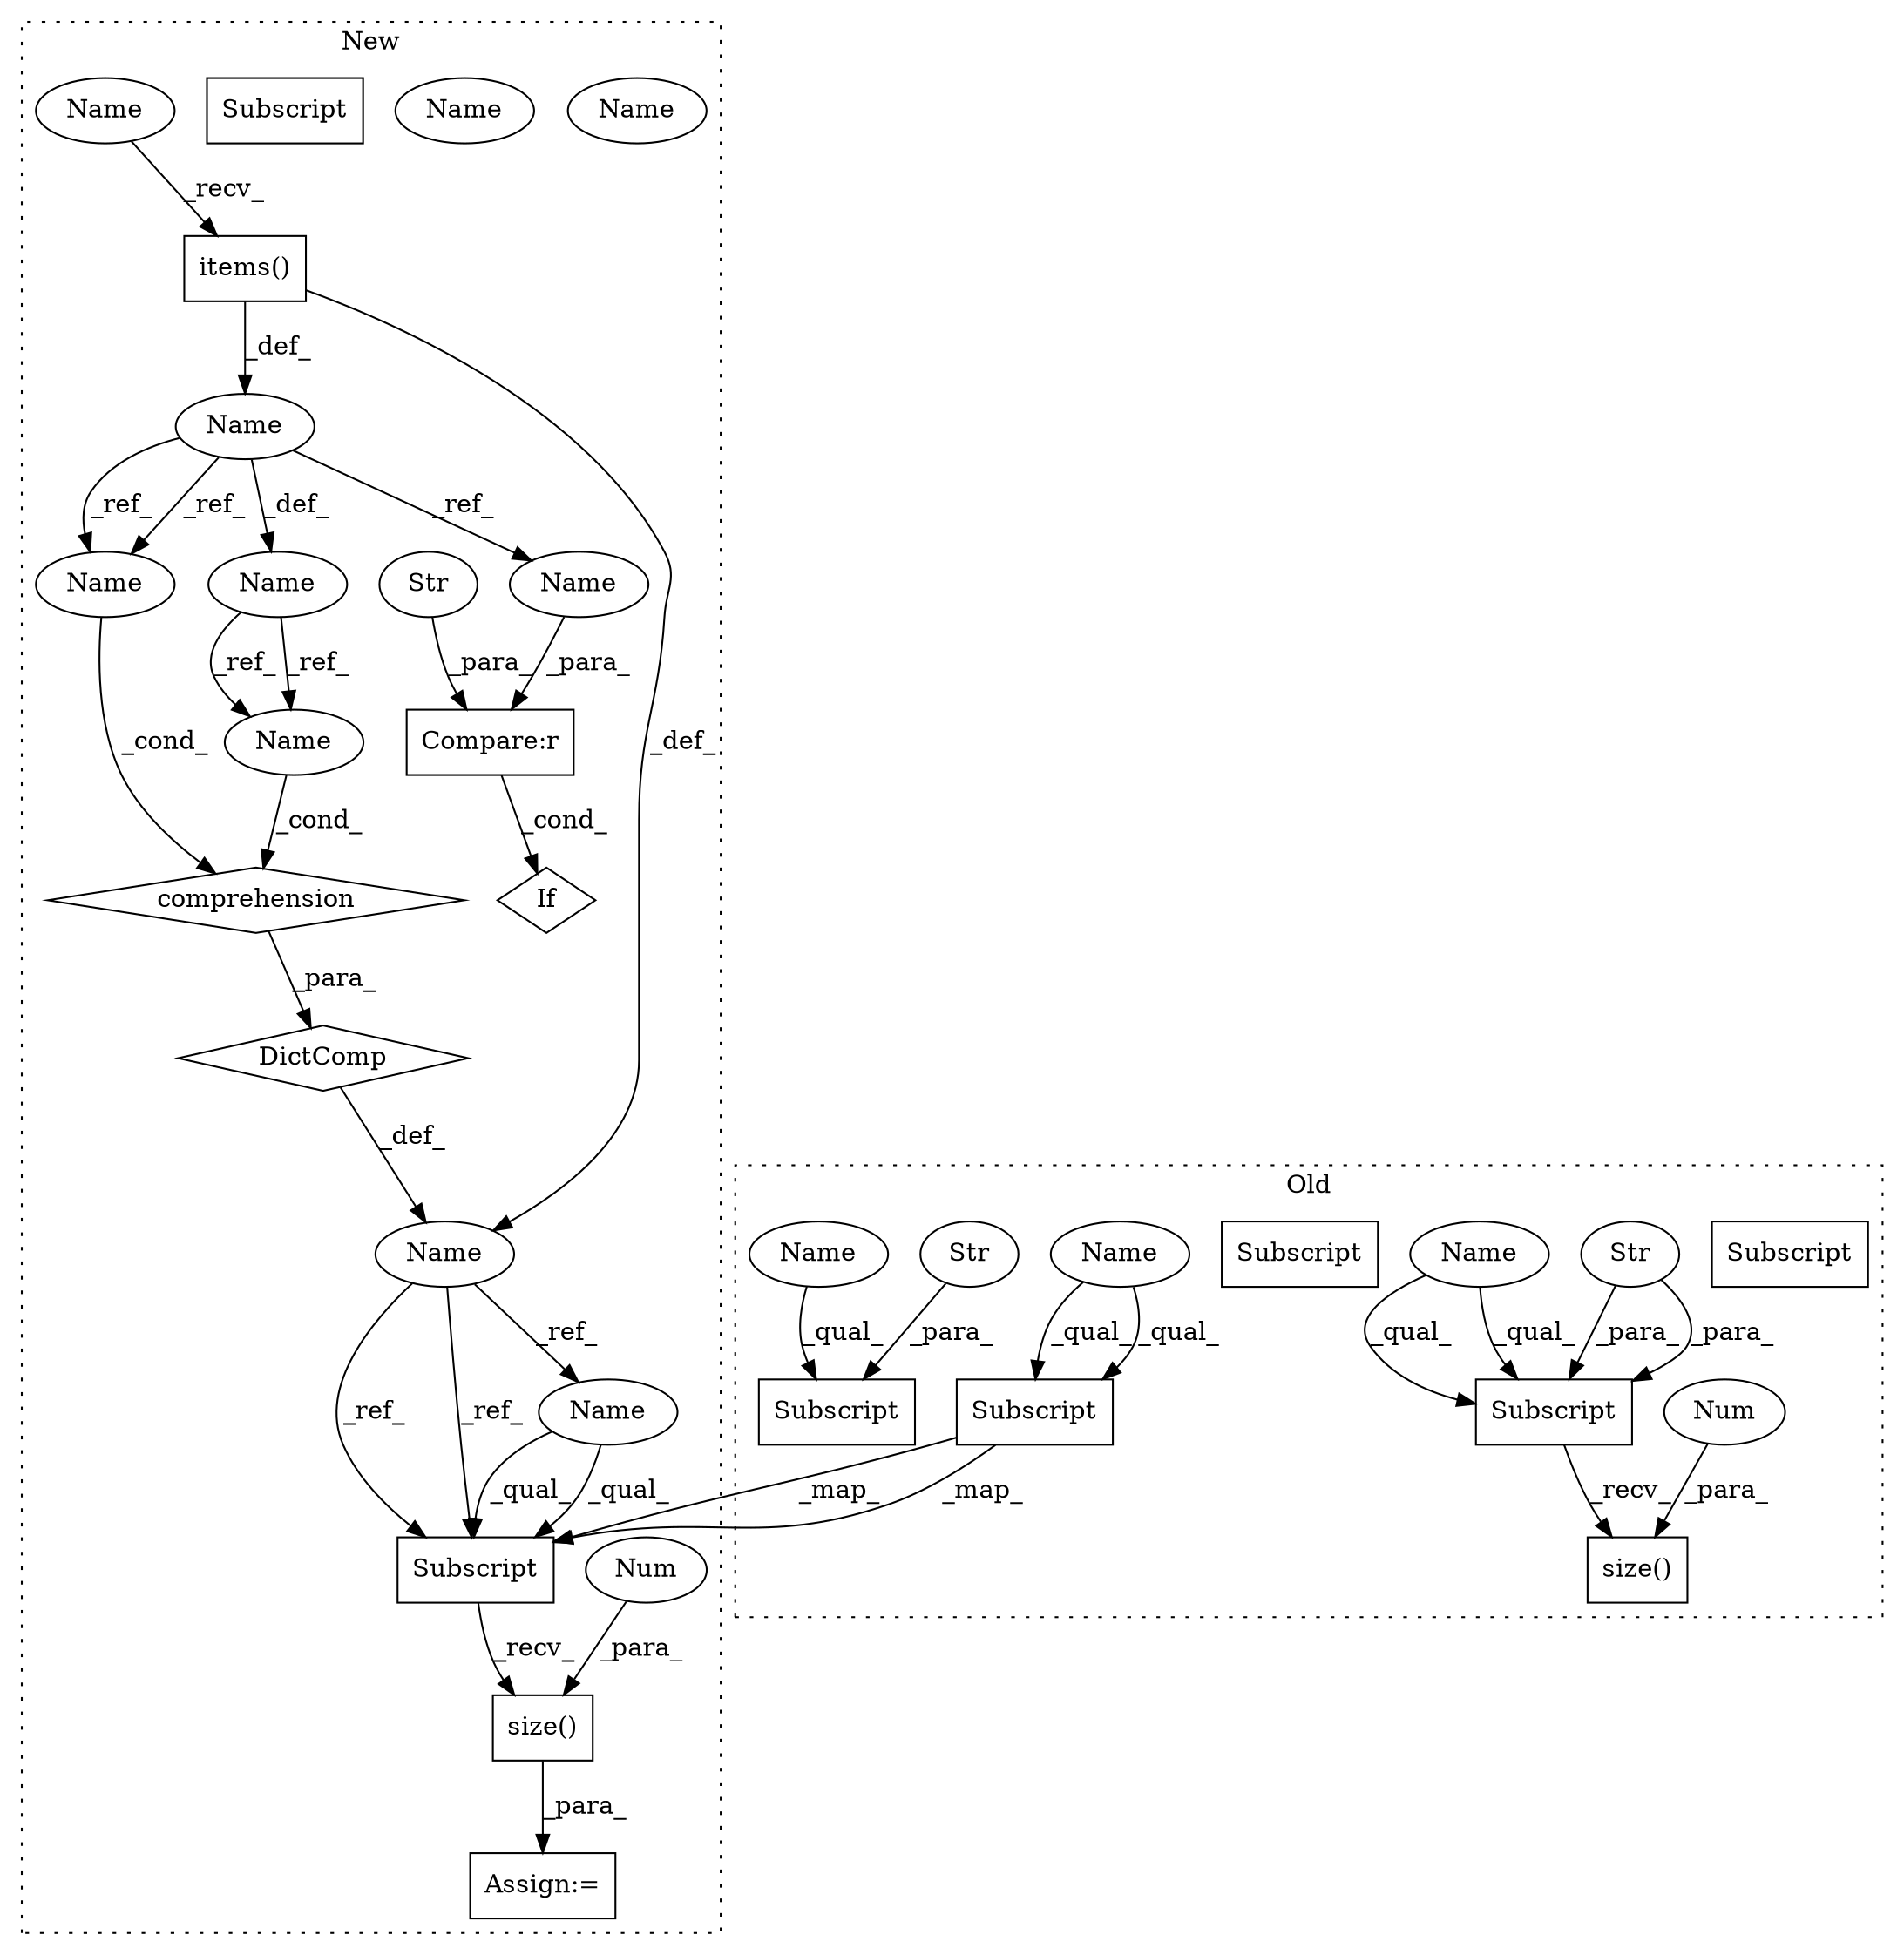 digraph G {
subgraph cluster0 {
1 [label="size()" a="75" s="3219,3245" l="25,1" shape="box"];
3 [label="Num" a="76" s="3244" l="1" shape="ellipse"];
5 [label="Subscript" a="63" s="3219,0" l="19,0" shape="box"];
6 [label="Str" a="66" s="3225" l="12" shape="ellipse"];
11 [label="Subscript" a="63" s="3445,0" l="20,0" shape="box"];
12 [label="Str" a="66" s="3451" l="13" shape="ellipse"];
20 [label="Subscript" a="63" s="3404,0" l="19,0" shape="box"];
24 [label="Name" a="87" s="3404" l="5" shape="ellipse"];
25 [label="Subscript" a="63" s="3404,0" l="19,0" shape="box"];
26 [label="Name" a="87" s="3445" l="5" shape="ellipse"];
27 [label="Subscript" a="63" s="3219,0" l="19,0" shape="box"];
28 [label="Name" a="87" s="3219" l="5" shape="ellipse"];
label = "Old";
style="dotted";
}
subgraph cluster1 {
2 [label="DictComp" a="84" s="3385" l="107" shape="diamond"];
4 [label="Assign:=" a="68" s="3511" l="3" shape="box"];
7 [label="items()" a="75" s="3420" l="13" shape="box"];
8 [label="If" a="96" s="3453" l="25" shape="diamond"];
9 [label="Compare:r" a="40" s="3453" l="25" shape="box"];
10 [label="Str" a="66" s="3458" l="20" shape="ellipse"];
13 [label="Name" a="87" s="3406" l="1" shape="ellipse"];
14 [label="comprehension" a="45" s="3408" l="3" shape="diamond"];
15 [label="Name" a="87" s="3412" l="1" shape="ellipse"];
16 [label="Name" a="87" s="3415" l="1" shape="ellipse"];
17 [label="Name" a="87" s="3403" l="1" shape="ellipse"];
18 [label="size()" a="75" s="3514,3548" l="33,1" shape="box"];
19 [label="Subscript" a="63" s="3514,0" l="27,0" shape="box"];
21 [label="Name" a="87" s="3369" l="13" shape="ellipse"];
22 [label="Num" a="76" s="3547" l="1" shape="ellipse"];
23 [label="Name" a="87" s="3406" l="1" shape="ellipse"];
29 [label="Name" a="87" s="3453" l="1" shape="ellipse"];
30 [label="Name" a="87" s="3403" l="1" shape="ellipse"];
31 [label="Subscript" a="63" s="3514,0" l="27,0" shape="box"];
32 [label="Name" a="87" s="3514" l="13" shape="ellipse"];
33 [label="Name" a="87" s="3420" l="5" shape="ellipse"];
label = "New";
style="dotted";
}
2 -> 21 [label="_def_"];
3 -> 1 [label="_para_"];
6 -> 27 [label="_para_"];
6 -> 27 [label="_para_"];
7 -> 15 [label="_def_"];
7 -> 21 [label="_def_"];
9 -> 8 [label="_cond_"];
10 -> 9 [label="_para_"];
12 -> 11 [label="_para_"];
14 -> 2 [label="_para_"];
15 -> 16 [label="_def_"];
15 -> 29 [label="_ref_"];
15 -> 30 [label="_ref_"];
15 -> 30 [label="_ref_"];
16 -> 23 [label="_ref_"];
16 -> 23 [label="_ref_"];
18 -> 4 [label="_para_"];
21 -> 31 [label="_ref_"];
21 -> 31 [label="_ref_"];
21 -> 32 [label="_ref_"];
22 -> 18 [label="_para_"];
23 -> 14 [label="_cond_"];
24 -> 25 [label="_qual_"];
24 -> 25 [label="_qual_"];
25 -> 31 [label="_map_"];
25 -> 31 [label="_map_"];
26 -> 11 [label="_qual_"];
27 -> 1 [label="_recv_"];
28 -> 27 [label="_qual_"];
28 -> 27 [label="_qual_"];
29 -> 9 [label="_para_"];
30 -> 14 [label="_cond_"];
31 -> 18 [label="_recv_"];
32 -> 31 [label="_qual_"];
32 -> 31 [label="_qual_"];
33 -> 7 [label="_recv_"];
}